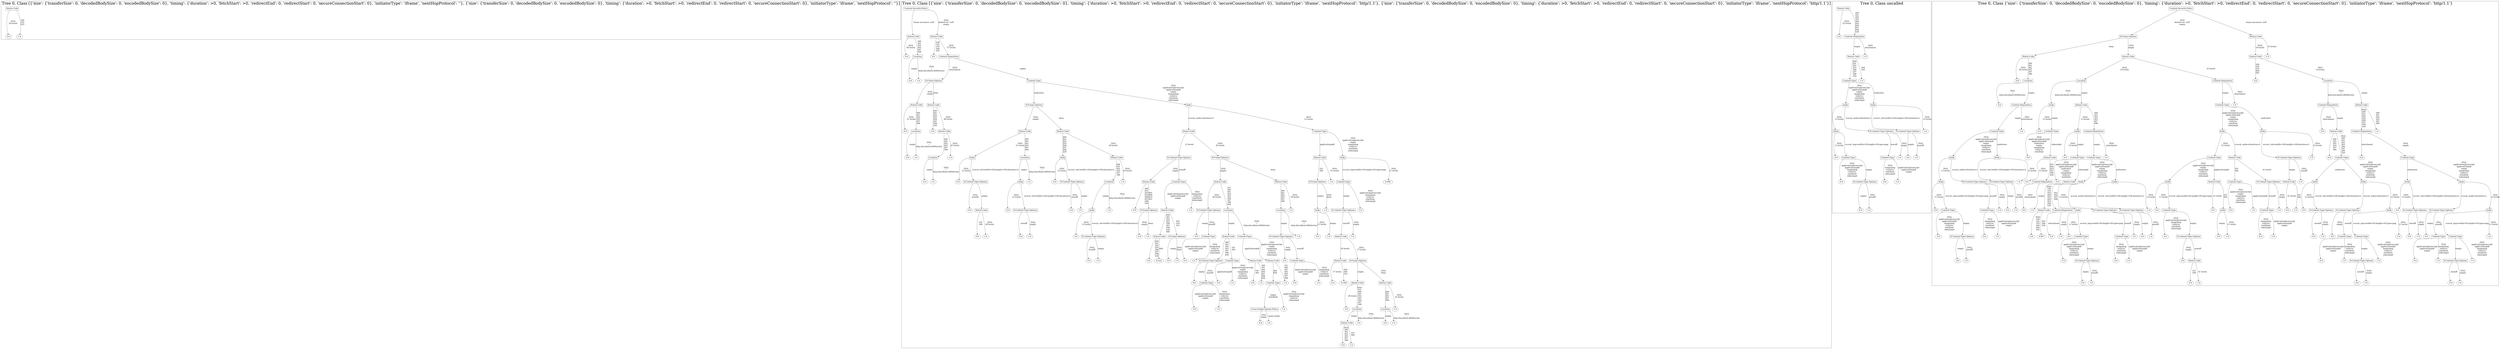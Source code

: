 /*
Generated by:
    http://https://github.com/h2oai/h2o-3/tree/master/h2o-genmodel/src/main/java/hex/genmodel/tools/PrintMojo.java
*/

/*
On a mac:

$ brew install graphviz
$ dot -Tpng file.gv -o file.png
$ open file.png
*/

digraph G {

subgraph cluster_0 {
/* Nodes */

/* Level 0 */
{
"SG_0_Node_0" [shape=box, fontsize=20, label="Status-Code"]
}

/* Level 1 */
{
"SG_0_Node_1" [fontsize=20, label="0.0"]
"SG_0_Node_2" [fontsize=20, label="1.0"]
}

/* Edges */
"SG_0_Node_0" -> "SG_0_Node_1" [fontsize=20, label="[NA]
59 levels
"]
"SG_0_Node_0" -> "SG_0_Node_2" [fontsize=20, label="100
102
103
"]

fontsize=40
label="Tree 0, Class [{'size': {'transferSize': 0, 'decodedBodySize': 0, 'encodedBodySize': 0}, 'timing': {'duration': >0, 'fetchStart': >0, 'redirectEnd': 0, 'redirectStart': 0, 'secureConnectionStart': 0}, 'initiatorType': 'iframe', 'nextHopProtocol': ''}, {'size': {'transferSize': 0, 'decodedBodySize': 0, 'encodedBodySize': 0}, 'timing': {'duration': >0, 'fetchStart': >0, 'redirectEnd': 0, 'redirectStart': 0, 'secureConnectionStart': 0}, 'initiatorType': 'iframe', 'nextHopProtocol': ''}]"
}

subgraph cluster_1 {
/* Nodes */

/* Level 0 */
{
"SG_1_Node_0" [shape=box, fontsize=20, label="Content-Security-Policy"]
}

/* Level 1 */
{
"SG_1_Node_1" [shape=box, fontsize=20, label="Status-Code"]
"SG_1_Node_2" [shape=box, fontsize=20, label="Status-Code"]
}

/* Level 2 */
{
"SG_1_Node_74" [fontsize=20, label="0.0"]
"SG_1_Node_3" [shape=box, fontsize=20, label="Location"]
"SG_1_Node_75" [fontsize=20, label="0.0"]
"SG_1_Node_4" [shape=box, fontsize=20, label="Content-Disposition"]
}

/* Level 3 */
{
"SG_1_Node_76" [fontsize=20, label="0.0"]
"SG_1_Node_77" [fontsize=20, label="1.0"]
"SG_1_Node_5" [shape=box, fontsize=20, label="X-Frame-Options"]
"SG_1_Node_6" [shape=box, fontsize=20, label="Content-Type"]
}

/* Level 4 */
{
"SG_1_Node_7" [shape=box, fontsize=20, label="Status-Code"]
"SG_1_Node_8" [shape=box, fontsize=20, label="Status-Code"]
"SG_1_Node_9" [shape=box, fontsize=20, label="X-Frame-Options"]
"SG_1_Node_10" [shape=box, fontsize=20, label="body"]
}

/* Level 5 */
{
"SG_1_Node_78" [fontsize=20, label="0.0"]
"SG_1_Node_11" [shape=box, fontsize=20, label="Location"]
"SG_1_Node_79" [fontsize=20, label="0.0"]
"SG_1_Node_12" [shape=box, fontsize=20, label="Status-Code"]
"SG_1_Node_13" [shape=box, fontsize=20, label="Status-Code"]
"SG_1_Node_14" [shape=box, fontsize=20, label="Status-Code"]
"SG_1_Node_15" [shape=box, fontsize=20, label="Status-Code"]
"SG_1_Node_16" [shape=box, fontsize=20, label="Content-Type"]
}

/* Level 6 */
{
"SG_1_Node_80" [fontsize=20, label="0.0"]
"SG_1_Node_81" [fontsize=20, label="1.0"]
"SG_1_Node_17" [shape=box, fontsize=20, label="Location"]
"SG_1_Node_82" [fontsize=20, label="1.0"]
"SG_1_Node_19" [shape=box, fontsize=20, label="body"]
"SG_1_Node_20" [shape=box, fontsize=20, label="Location"]
"SG_1_Node_21" [shape=box, fontsize=20, label="body"]
"SG_1_Node_22" [shape=box, fontsize=20, label="Status-Code"]
"SG_1_Node_23" [shape=box, fontsize=20, label="X-Content-Type-Options"]
"SG_1_Node_24" [shape=box, fontsize=20, label="X-Frame-Options"]
"SG_1_Node_25" [shape=box, fontsize=20, label="Status-Code"]
"SG_1_Node_26" [shape=box, fontsize=20, label="body"]
}

/* Level 7 */
{
"SG_1_Node_83" [fontsize=20, label="0.0"]
"SG_1_Node_84" [fontsize=20, label="1.0"]
"SG_1_Node_85" [fontsize=20, label="0.0"]
"SG_1_Node_27" [shape=box, fontsize=20, label="X-Content-Type-Options"]
"SG_1_Node_28" [shape=box, fontsize=20, label="body"]
"SG_1_Node_86" [fontsize=20, label="1.0"]
"SG_1_Node_87" [fontsize=20, label="0.0"]
"SG_1_Node_29" [shape=box, fontsize=20, label="X-Content-Type-Options"]
"SG_1_Node_30" [shape=box, fontsize=20, label="Location"]
"SG_1_Node_88" [fontsize=20, label="1.0"]
"SG_1_Node_31" [shape=box, fontsize=20, label="Status-Code"]
"SG_1_Node_32" [shape=box, fontsize=20, label="Content-Type"]
"SG_1_Node_33" [shape=box, fontsize=20, label="Status-Code"]
"SG_1_Node_34" [shape=box, fontsize=20, label="Status-Code"]
"SG_1_Node_35" [shape=box, fontsize=20, label="X-Frame-Options"]
"SG_1_Node_89" [fontsize=20, label="1.0"]
"SG_1_Node_36" [shape=box, fontsize=20, label="Content-Type"]
"SG_1_Node_90" [fontsize=20, label="0.999"]
}

/* Level 8 */
{
"SG_1_Node_91" [fontsize=20, label="0.0"]
"SG_1_Node_38" [shape=box, fontsize=20, label="Status-Code"]
"SG_1_Node_92" [fontsize=20, label="0.0"]
"SG_1_Node_39" [shape=box, fontsize=20, label="X-Content-Type-Options"]
"SG_1_Node_93" [fontsize=20, label="0.0"]
"SG_1_Node_94" [fontsize=20, label="1.0"]
"SG_1_Node_40" [shape=box, fontsize=20, label="body"]
"SG_1_Node_95" [fontsize=20, label="1.0"]
"SG_1_Node_96" [fontsize=20, label="0.0"]
"SG_1_Node_41" [shape=box, fontsize=20, label="X-Frame-Options"]
"SG_1_Node_42" [shape=box, fontsize=20, label="Status-Code"]
"SG_1_Node_97" [fontsize=20, label="1.0"]
"SG_1_Node_43" [shape=box, fontsize=20, label="X-Content-Type-Options"]
"SG_1_Node_44" [shape=box, fontsize=20, label="Location"]
"SG_1_Node_45" [shape=box, fontsize=20, label="Location"]
"SG_1_Node_98" [fontsize=20, label="1.0"]
"SG_1_Node_46" [shape=box, fontsize=20, label="body"]
"SG_1_Node_99" [fontsize=20, label="1.0"]
"SG_1_Node_47" [shape=box, fontsize=20, label="X-Content-Type-Options"]
"SG_1_Node_100" [fontsize=20, label="1.0"]
}

/* Level 9 */
{
"SG_1_Node_101" [fontsize=20, label="0.0"]
"SG_1_Node_102" [fontsize=20, label="1.0"]
"SG_1_Node_103" [fontsize=20, label="0.0"]
"SG_1_Node_104" [fontsize=20, label="1.0"]
"SG_1_Node_105" [fontsize=20, label="0.0"]
"SG_1_Node_48" [shape=box, fontsize=20, label="X-Content-Type-Options"]
"SG_1_Node_106" [fontsize=20, label="0.0"]
"SG_1_Node_107" [fontsize=20, label="1.0"]
"SG_1_Node_49" [shape=box, fontsize=20, label="Status-Code"]
"SG_1_Node_50" [shape=box, fontsize=20, label="X-Frame-Options"]
"SG_1_Node_108" [fontsize=20, label="0.0"]
"SG_1_Node_51" [shape=box, fontsize=20, label="Content-Type"]
"SG_1_Node_52" [shape=box, fontsize=20, label="Status-Code"]
"SG_1_Node_53" [shape=box, fontsize=20, label="Content-Type"]
"SG_1_Node_54" [shape=box, fontsize=20, label="X-Content-Type-Options"]
"SG_1_Node_109" [fontsize=20, label="1.0"]
"SG_1_Node_110" [fontsize=20, label="0.0"]
"SG_1_Node_111" [fontsize=20, label="1.0"]
"SG_1_Node_55" [shape=box, fontsize=20, label="Status-Code"]
"SG_1_Node_112" [fontsize=20, label="1.0"]
}

/* Level 10 */
{
"SG_1_Node_113" [fontsize=20, label="0.0"]
"SG_1_Node_114" [fontsize=20, label="1.0"]
"SG_1_Node_115" [fontsize=20, label="0.0"]
"SG_1_Node_116" [fontsize=20, label="0.222"]
"SG_1_Node_117" [fontsize=20, label="0.0"]
"SG_1_Node_118" [fontsize=20, label="1.0"]
"SG_1_Node_119" [fontsize=20, label="0.0"]
"SG_1_Node_120" [fontsize=20, label="1.0"]
"SG_1_Node_57" [shape=box, fontsize=20, label="X-Content-Type-Options"]
"SG_1_Node_58" [shape=box, fontsize=20, label="Content-Type"]
"SG_1_Node_59" [shape=box, fontsize=20, label="Status-Code"]
"SG_1_Node_60" [shape=box, fontsize=20, label="Status-Code"]
"SG_1_Node_121" [fontsize=20, label="0.0"]
"SG_1_Node_61" [shape=box, fontsize=20, label="Content-Type"]
"SG_1_Node_62" [shape=box, fontsize=20, label="Status-Code"]
"SG_1_Node_63" [shape=box, fontsize=20, label="X-Frame-Options"]
}

/* Level 11 */
{
"SG_1_Node_122" [fontsize=20, label="0.0"]
"SG_1_Node_64" [shape=box, fontsize=20, label="Content-Type"]
"SG_1_Node_123" [fontsize=20, label="0.0"]
"SG_1_Node_124" [fontsize=20, label="1.0"]
"SG_1_Node_125" [fontsize=20, label="0.0"]
"SG_1_Node_126" [fontsize=20, label="1.0"]
"SG_1_Node_65" [shape=box, fontsize=20, label="Content-Type"]
"SG_1_Node_127" [fontsize=20, label="1.0"]
"SG_1_Node_128" [fontsize=20, label="0.0"]
"SG_1_Node_129" [fontsize=20, label="1.0"]
"SG_1_Node_130" [fontsize=20, label="0.0"]
"SG_1_Node_131" [fontsize=20, label="0.308"]
"SG_1_Node_67" [shape=box, fontsize=20, label="Status-Code"]
"SG_1_Node_68" [shape=box, fontsize=20, label="Status-Code"]
}

/* Level 12 */
{
"SG_1_Node_132" [fontsize=20, label="0.0"]
"SG_1_Node_133" [fontsize=20, label="1.0"]
"SG_1_Node_69" [shape=box, fontsize=20, label="Cross-Origin-Opener-Policy"]
"SG_1_Node_134" [fontsize=20, label="1.0"]
"SG_1_Node_135" [fontsize=20, label="0.0"]
"SG_1_Node_70" [shape=box, fontsize=20, label="Location"]
"SG_1_Node_71" [shape=box, fontsize=20, label="Location"]
"SG_1_Node_136" [fontsize=20, label="1.0"]
}

/* Level 13 */
{
"SG_1_Node_137" [fontsize=20, label="0.8"]
"SG_1_Node_138" [fontsize=20, label="1.0"]
"SG_1_Node_73" [shape=box, fontsize=20, label="Status-Code"]
"SG_1_Node_139" [fontsize=20, label="1.0"]
"SG_1_Node_140" [fontsize=20, label="0.0"]
"SG_1_Node_141" [fontsize=20, label="1.0"]
}

/* Level 14 */
{
"SG_1_Node_142" [fontsize=20, label="0.0"]
"SG_1_Node_143" [fontsize=20, label="1.0"]
}

/* Edges */
"SG_1_Node_0" -> "SG_1_Node_1" [fontsize=20, label="frame-ancestors 'self'
"]
"SG_1_Node_0" -> "SG_1_Node_2" [fontsize=20, label="[NA]
default-src 'self'
empty
"]
"SG_1_Node_2" -> "SG_1_Node_75" [fontsize=20, label="100
102
103
204
205
"]
"SG_1_Node_2" -> "SG_1_Node_4" [fontsize=20, label="[NA]
57 levels
"]
"SG_1_Node_4" -> "SG_1_Node_5" [fontsize=20, label="[NA]
attachment
"]
"SG_1_Node_4" -> "SG_1_Node_6" [fontsize=20, label="empty
"]
"SG_1_Node_6" -> "SG_1_Node_9" [fontsize=20, label="audio/wav
"]
"SG_1_Node_6" -> "SG_1_Node_10" [fontsize=20, label="[NA]
application/javascript
application/pdf
empty
image/png
text/css
text/html
video/mp4
"]
"SG_1_Node_10" -> "SG_1_Node_15" [fontsize=20, label="ecocnt_audio=duration=1
"]
"SG_1_Node_10" -> "SG_1_Node_16" [fontsize=20, label="[NA]
12 levels
"]
"SG_1_Node_16" -> "SG_1_Node_25" [fontsize=20, label="application/pdf
"]
"SG_1_Node_16" -> "SG_1_Node_26" [fontsize=20, label="[NA]
application/javascript
empty
image/png
text/css
text/html
video/mp4
"]
"SG_1_Node_26" -> "SG_1_Node_36" [fontsize=20, label="ecocnt_img=width=50,height=50,type=png
"]
"SG_1_Node_26" -> "SG_1_Node_90" [fontsize=20, label="[NA]
11 levels
"]
"SG_1_Node_36" -> "SG_1_Node_47" [fontsize=20, label="empty
"]
"SG_1_Node_36" -> "SG_1_Node_100" [fontsize=20, label="[NA]
application/javascript
image/png
text/css
text/html
video/mp4
"]
"SG_1_Node_47" -> "SG_1_Node_55" [fontsize=20, label="nosniff
"]
"SG_1_Node_47" -> "SG_1_Node_112" [fontsize=20, label="[NA]
empty
"]
"SG_1_Node_55" -> "SG_1_Node_62" [fontsize=20, label="20 levels
"]
"SG_1_Node_55" -> "SG_1_Node_63" [fontsize=20, label="[NA]
37 levels
"]
"SG_1_Node_63" -> "SG_1_Node_67" [fontsize=20, label="empty
"]
"SG_1_Node_63" -> "SG_1_Node_68" [fontsize=20, label="[NA]
deny
"]
"SG_1_Node_68" -> "SG_1_Node_71" [fontsize=20, label="300
301
303
307
308
"]
"SG_1_Node_68" -> "SG_1_Node_136" [fontsize=20, label="[NA]
32 levels
"]
"SG_1_Node_71" -> "SG_1_Node_140" [fontsize=20, label="empty
"]
"SG_1_Node_71" -> "SG_1_Node_141" [fontsize=20, label="[NA]
/
http://localhost:8000/echo/
"]
"SG_1_Node_67" -> "SG_1_Node_135" [fontsize=20, label="29 levels
"]
"SG_1_Node_67" -> "SG_1_Node_70" [fontsize=20, label="[NA]
101
300
301
302
303
304
307
308
"]
"SG_1_Node_70" -> "SG_1_Node_73" [fontsize=20, label="empty
"]
"SG_1_Node_70" -> "SG_1_Node_139" [fontsize=20, label="[NA]
/
http://localhost:8000/echo/
"]
"SG_1_Node_73" -> "SG_1_Node_142" [fontsize=20, label="[NA]
300
301
302
303
307
308
"]
"SG_1_Node_73" -> "SG_1_Node_143" [fontsize=20, label="101
304
"]
"SG_1_Node_62" -> "SG_1_Node_130" [fontsize=20, label="17 levels
"]
"SG_1_Node_62" -> "SG_1_Node_131" [fontsize=20, label="500
504
510
"]
"SG_1_Node_25" -> "SG_1_Node_35" [fontsize=20, label="101
304
"]
"SG_1_Node_25" -> "SG_1_Node_89" [fontsize=20, label="[NA]
55 levels
"]
"SG_1_Node_35" -> "SG_1_Node_46" [fontsize=20, label="empty
"]
"SG_1_Node_35" -> "SG_1_Node_99" [fontsize=20, label="[NA]
deny
"]
"SG_1_Node_46" -> "SG_1_Node_110" [fontsize=20, label="[NA]
11 levels
"]
"SG_1_Node_46" -> "SG_1_Node_111" [fontsize=20, label="empty
"]
"SG_1_Node_15" -> "SG_1_Node_23" [fontsize=20, label="12 levels
"]
"SG_1_Node_15" -> "SG_1_Node_24" [fontsize=20, label="[NA]
45 levels
"]
"SG_1_Node_24" -> "SG_1_Node_33" [fontsize=20, label="[NA]
empty
"]
"SG_1_Node_24" -> "SG_1_Node_34" [fontsize=20, label="deny
"]
"SG_1_Node_34" -> "SG_1_Node_45" [fontsize=20, label="300
301
302
303
307
308
"]
"SG_1_Node_34" -> "SG_1_Node_98" [fontsize=20, label="[NA]
39 levels
"]
"SG_1_Node_45" -> "SG_1_Node_54" [fontsize=20, label="empty
"]
"SG_1_Node_45" -> "SG_1_Node_109" [fontsize=20, label="[NA]
/
http://localhost:8000/echo/
"]
"SG_1_Node_54" -> "SG_1_Node_121" [fontsize=20, label="[NA]
empty
"]
"SG_1_Node_54" -> "SG_1_Node_61" [fontsize=20, label="nosniff
"]
"SG_1_Node_61" -> "SG_1_Node_128" [fontsize=20, label="application/javascript
application/pdf
empty
"]
"SG_1_Node_61" -> "SG_1_Node_129" [fontsize=20, label="[NA]
image/png
text/css
text/html
video/mp4
"]
"SG_1_Node_33" -> "SG_1_Node_43" [fontsize=20, label="[NA]
36 levels
"]
"SG_1_Node_33" -> "SG_1_Node_44" [fontsize=20, label="101
300
301
302
303
304
307
308
428
"]
"SG_1_Node_44" -> "SG_1_Node_52" [fontsize=20, label="empty
"]
"SG_1_Node_44" -> "SG_1_Node_53" [fontsize=20, label="[NA]
/
http://localhost:8000/echo/
"]
"SG_1_Node_53" -> "SG_1_Node_59" [fontsize=20, label="application/pdf
"]
"SG_1_Node_53" -> "SG_1_Node_60" [fontsize=20, label="[NA]
application/javascript
empty
image/png
text/css
text/html
video/mp4
"]
"SG_1_Node_60" -> "SG_1_Node_65" [fontsize=20, label="304
428
"]
"SG_1_Node_60" -> "SG_1_Node_127" [fontsize=20, label="101
300
301
302
303
307
308
"]
"SG_1_Node_65" -> "SG_1_Node_69" [fontsize=20, label="empty
text/html
"]
"SG_1_Node_65" -> "SG_1_Node_134" [fontsize=20, label="[NA]
application/javascript
image/png
text/css
video/mp4
"]
"SG_1_Node_69" -> "SG_1_Node_137" [fontsize=20, label="[NA]
empty
"]
"SG_1_Node_69" -> "SG_1_Node_138" [fontsize=20, label="same-origin
"]
"SG_1_Node_59" -> "SG_1_Node_125" [fontsize=20, label="101
304
"]
"SG_1_Node_59" -> "SG_1_Node_126" [fontsize=20, label="300
301
302
303
307
308
428
"]
"SG_1_Node_52" -> "SG_1_Node_57" [fontsize=20, label="300
301
302
303
307
308
428
"]
"SG_1_Node_52" -> "SG_1_Node_58" [fontsize=20, label="101
304
"]
"SG_1_Node_58" -> "SG_1_Node_123" [fontsize=20, label="application/pdf
"]
"SG_1_Node_58" -> "SG_1_Node_124" [fontsize=20, label="[NA]
application/javascript
empty
image/png
text/css
text/html
video/mp4
"]
"SG_1_Node_57" -> "SG_1_Node_122" [fontsize=20, label="empty
"]
"SG_1_Node_57" -> "SG_1_Node_64" [fontsize=20, label="[NA]
nosniff
"]
"SG_1_Node_64" -> "SG_1_Node_132" [fontsize=20, label="application/javascript
application/pdf
empty
"]
"SG_1_Node_64" -> "SG_1_Node_133" [fontsize=20, label="[NA]
image/png
text/css
text/html
video/mp4
"]
"SG_1_Node_43" -> "SG_1_Node_108" [fontsize=20, label="empty
"]
"SG_1_Node_43" -> "SG_1_Node_51" [fontsize=20, label="[NA]
nosniff
"]
"SG_1_Node_51" -> "SG_1_Node_119" [fontsize=20, label="application/javascript
application/pdf
empty
"]
"SG_1_Node_51" -> "SG_1_Node_120" [fontsize=20, label="[NA]
image/png
text/css
text/html
video/mp4
"]
"SG_1_Node_23" -> "SG_1_Node_31" [fontsize=20, label="[NA]
empty
"]
"SG_1_Node_23" -> "SG_1_Node_32" [fontsize=20, label="nosniff
"]
"SG_1_Node_32" -> "SG_1_Node_42" [fontsize=20, label="application/javascript
application/pdf
empty
"]
"SG_1_Node_32" -> "SG_1_Node_97" [fontsize=20, label="[NA]
image/png
text/css
text/html
video/mp4
"]
"SG_1_Node_42" -> "SG_1_Node_49" [fontsize=20, label="200
201
202
203
206
207
208
226
406
"]
"SG_1_Node_42" -> "SG_1_Node_50" [fontsize=20, label="401
410
431
"]
"SG_1_Node_50" -> "SG_1_Node_117" [fontsize=20, label="empty
"]
"SG_1_Node_50" -> "SG_1_Node_118" [fontsize=20, label="[NA]
deny
"]
"SG_1_Node_49" -> "SG_1_Node_115" [fontsize=20, label="200
201
202
203
206
207
208
226
"]
"SG_1_Node_49" -> "SG_1_Node_116" [fontsize=20, label="406
"]
"SG_1_Node_31" -> "SG_1_Node_96" [fontsize=20, label="200
201
202
203
206
207
208
226
"]
"SG_1_Node_31" -> "SG_1_Node_41" [fontsize=20, label="401
406
410
431
"]
"SG_1_Node_41" -> "SG_1_Node_106" [fontsize=20, label="[NA]
empty
"]
"SG_1_Node_41" -> "SG_1_Node_107" [fontsize=20, label="deny
"]
"SG_1_Node_9" -> "SG_1_Node_13" [fontsize=20, label="[NA]
empty
"]
"SG_1_Node_9" -> "SG_1_Node_14" [fontsize=20, label="deny
"]
"SG_1_Node_14" -> "SG_1_Node_21" [fontsize=20, label="200
201
202
203
206
207
208
226
"]
"SG_1_Node_14" -> "SG_1_Node_22" [fontsize=20, label="[NA]
49 levels
"]
"SG_1_Node_22" -> "SG_1_Node_30" [fontsize=20, label="300
301
302
303
307
308
"]
"SG_1_Node_22" -> "SG_1_Node_88" [fontsize=20, label="[NA]
43 levels
"]
"SG_1_Node_30" -> "SG_1_Node_40" [fontsize=20, label="empty
"]
"SG_1_Node_30" -> "SG_1_Node_95" [fontsize=20, label="[NA]
/
http://localhost:8000/echo/
"]
"SG_1_Node_40" -> "SG_1_Node_105" [fontsize=20, label="[NA]
12 levels
"]
"SG_1_Node_40" -> "SG_1_Node_48" [fontsize=20, label="ecocnt_vid=width=100,height=100,duration=2
"]
"SG_1_Node_48" -> "SG_1_Node_113" [fontsize=20, label="[NA]
nosniff
"]
"SG_1_Node_48" -> "SG_1_Node_114" [fontsize=20, label="empty
"]
"SG_1_Node_21" -> "SG_1_Node_87" [fontsize=20, label="[NA]
12 levels
"]
"SG_1_Node_21" -> "SG_1_Node_29" [fontsize=20, label="ecocnt_vid=width=100,height=100,duration=2
"]
"SG_1_Node_29" -> "SG_1_Node_93" [fontsize=20, label="[NA]
nosniff
"]
"SG_1_Node_29" -> "SG_1_Node_94" [fontsize=20, label="empty
"]
"SG_1_Node_13" -> "SG_1_Node_19" [fontsize=20, label="[NA]
51 levels
"]
"SG_1_Node_13" -> "SG_1_Node_20" [fontsize=20, label="300
301
302
303
307
308
"]
"SG_1_Node_20" -> "SG_1_Node_28" [fontsize=20, label="empty
"]
"SG_1_Node_20" -> "SG_1_Node_86" [fontsize=20, label="[NA]
/
http://localhost:8000/echo/
"]
"SG_1_Node_28" -> "SG_1_Node_92" [fontsize=20, label="[NA]
12 levels
"]
"SG_1_Node_28" -> "SG_1_Node_39" [fontsize=20, label="ecocnt_vid=width=100,height=100,duration=2
"]
"SG_1_Node_39" -> "SG_1_Node_103" [fontsize=20, label="nosniff
"]
"SG_1_Node_39" -> "SG_1_Node_104" [fontsize=20, label="[NA]
empty
"]
"SG_1_Node_19" -> "SG_1_Node_85" [fontsize=20, label="[NA]
12 levels
"]
"SG_1_Node_19" -> "SG_1_Node_27" [fontsize=20, label="ecocnt_vid=width=100,height=100,duration=2
"]
"SG_1_Node_27" -> "SG_1_Node_91" [fontsize=20, label="[NA]
nosniff
"]
"SG_1_Node_27" -> "SG_1_Node_38" [fontsize=20, label="empty
"]
"SG_1_Node_38" -> "SG_1_Node_101" [fontsize=20, label="101
304
"]
"SG_1_Node_38" -> "SG_1_Node_102" [fontsize=20, label="[NA]
49 levels
"]
"SG_1_Node_5" -> "SG_1_Node_7" [fontsize=20, label="[NA]
empty
"]
"SG_1_Node_5" -> "SG_1_Node_8" [fontsize=20, label="deny
"]
"SG_1_Node_8" -> "SG_1_Node_79" [fontsize=20, label="200
201
202
203
206
207
208
226
"]
"SG_1_Node_8" -> "SG_1_Node_12" [fontsize=20, label="[NA]
49 levels
"]
"SG_1_Node_12" -> "SG_1_Node_17" [fontsize=20, label="300
301
302
303
307
308
"]
"SG_1_Node_12" -> "SG_1_Node_82" [fontsize=20, label="[NA]
43 levels
"]
"SG_1_Node_17" -> "SG_1_Node_83" [fontsize=20, label="empty
"]
"SG_1_Node_17" -> "SG_1_Node_84" [fontsize=20, label="[NA]
/
http://localhost:8000/echo/
"]
"SG_1_Node_7" -> "SG_1_Node_78" [fontsize=20, label="[NA]
51 levels
"]
"SG_1_Node_7" -> "SG_1_Node_11" [fontsize=20, label="300
301
302
303
307
308
"]
"SG_1_Node_11" -> "SG_1_Node_80" [fontsize=20, label="empty
"]
"SG_1_Node_11" -> "SG_1_Node_81" [fontsize=20, label="[NA]
/
http://localhost:8000/echo/
"]
"SG_1_Node_1" -> "SG_1_Node_74" [fontsize=20, label="[NA]
56 levels
"]
"SG_1_Node_1" -> "SG_1_Node_3" [fontsize=20, label="300
301
302
303
307
308
"]
"SG_1_Node_3" -> "SG_1_Node_76" [fontsize=20, label="empty
"]
"SG_1_Node_3" -> "SG_1_Node_77" [fontsize=20, label="[NA]
/
http://localhost:8000/echo/
"]

fontsize=40
label="Tree 0, Class [{'size': {'transferSize': 0, 'decodedBodySize': 0, 'encodedBodySize': 0}, 'timing': {'duration': >0, 'fetchStart': >0, 'redirectEnd': 0, 'redirectStart': 0, 'secureConnectionStart': 0}, 'initiatorType': 'iframe', 'nextHopProtocol': 'http/1.1'}, {'size': {'transferSize': 0, 'decodedBodySize': 0, 'encodedBodySize': 0}, 'timing': {'duration': >0, 'fetchStart': >0, 'redirectEnd': 0, 'redirectStart': 0, 'secureConnectionStart': 0}, 'initiatorType': 'iframe', 'nextHopProtocol': 'http/1.1'}]"
}

subgraph cluster_2 {
/* Nodes */

/* Level 0 */
{
"SG_2_Node_0" [shape=box, fontsize=20, label="Status-Code"]
}

/* Level 1 */
{
"SG_2_Node_13" [fontsize=20, label="0.0"]
"SG_2_Node_2" [shape=box, fontsize=20, label="Content-Disposition"]
}

/* Level 2 */
{
"SG_2_Node_3" [shape=box, fontsize=20, label="Status-Code"]
"SG_2_Node_14" [fontsize=20, label="1.0"]
}

/* Level 3 */
{
"SG_2_Node_4" [shape=box, fontsize=20, label="Content-Type"]
"SG_2_Node_15" [fontsize=20, label="1.0"]
}

/* Level 4 */
{
"SG_2_Node_5" [shape=box, fontsize=20, label="body"]
"SG_2_Node_6" [shape=box, fontsize=20, label="body"]
}

/* Level 5 */
{
"SG_2_Node_7" [shape=box, fontsize=20, label="body"]
"SG_2_Node_8" [shape=box, fontsize=20, label="X-Content-Type-Options"]
"SG_2_Node_9" [shape=box, fontsize=20, label="X-Content-Type-Options"]
"SG_2_Node_16" [fontsize=20, label="1.0"]
}

/* Level 6 */
{
"SG_2_Node_17" [fontsize=20, label="0.0"]
"SG_2_Node_10" [shape=box, fontsize=20, label="Content-Type"]
"SG_2_Node_11" [shape=box, fontsize=20, label="Content-Type"]
"SG_2_Node_18" [fontsize=20, label="1.0"]
"SG_2_Node_19" [fontsize=20, label="0.0"]
"SG_2_Node_20" [fontsize=20, label="1.0"]
}

/* Level 7 */
{
"SG_2_Node_21" [fontsize=20, label="0.0"]
"SG_2_Node_12" [shape=box, fontsize=20, label="X-Content-Type-Options"]
"SG_2_Node_22" [fontsize=20, label="0.0"]
"SG_2_Node_23" [fontsize=20, label="1.0"]
}

/* Level 8 */
{
"SG_2_Node_24" [fontsize=20, label="0.0"]
"SG_2_Node_25" [fontsize=20, label="1.0"]
}

/* Edges */
"SG_2_Node_0" -> "SG_2_Node_13" [fontsize=20, label="[NA]
52 levels
"]
"SG_2_Node_0" -> "SG_2_Node_2" [fontsize=20, label="200
201
202
203
204
205
206
207
208
226
"]
"SG_2_Node_2" -> "SG_2_Node_3" [fontsize=20, label="empty
"]
"SG_2_Node_2" -> "SG_2_Node_14" [fontsize=20, label="[NA]
attachment
"]
"SG_2_Node_3" -> "SG_2_Node_4" [fontsize=20, label="200
201
202
203
206
207
208
226
"]
"SG_2_Node_3" -> "SG_2_Node_15" [fontsize=20, label="204
205
"]
"SG_2_Node_4" -> "SG_2_Node_5" [fontsize=20, label="[NA]
application/javascript
application/pdf
empty
image/png
text/css
text/html
video/mp4
"]
"SG_2_Node_4" -> "SG_2_Node_6" [fontsize=20, label="audio/wav
"]
"SG_2_Node_6" -> "SG_2_Node_9" [fontsize=20, label="ecocnt_vid=width=100,height=100,duration=2
"]
"SG_2_Node_6" -> "SG_2_Node_16" [fontsize=20, label="[NA]
12 levels
"]
"SG_2_Node_9" -> "SG_2_Node_19" [fontsize=20, label="empty
"]
"SG_2_Node_9" -> "SG_2_Node_20" [fontsize=20, label="[NA]
nosniff
"]
"SG_2_Node_5" -> "SG_2_Node_7" [fontsize=20, label="[NA]
12 levels
"]
"SG_2_Node_5" -> "SG_2_Node_8" [fontsize=20, label="ecocnt_audio=duration=1
"]
"SG_2_Node_8" -> "SG_2_Node_11" [fontsize=20, label="nosniff
"]
"SG_2_Node_8" -> "SG_2_Node_18" [fontsize=20, label="[NA]
empty
"]
"SG_2_Node_11" -> "SG_2_Node_22" [fontsize=20, label="[NA]
image/png
text/css
text/html
video/mp4
"]
"SG_2_Node_11" -> "SG_2_Node_23" [fontsize=20, label="application/javascript
application/pdf
empty
"]
"SG_2_Node_7" -> "SG_2_Node_17" [fontsize=20, label="[NA]
11 levels
"]
"SG_2_Node_7" -> "SG_2_Node_10" [fontsize=20, label="ecocnt_img=width=50,height=50,type=png
"]
"SG_2_Node_10" -> "SG_2_Node_21" [fontsize=20, label="[NA]
application/javascript
application/pdf
image/png
text/css
text/html
video/mp4
"]
"SG_2_Node_10" -> "SG_2_Node_12" [fontsize=20, label="empty
"]
"SG_2_Node_12" -> "SG_2_Node_24" [fontsize=20, label="empty
"]
"SG_2_Node_12" -> "SG_2_Node_25" [fontsize=20, label="[NA]
nosniff
"]

fontsize=40
label="Tree 0, Class uncalled"
}

subgraph cluster_3 {
/* Nodes */

/* Level 0 */
{
"SG_3_Node_0" [shape=box, fontsize=20, label="Content-Security-Policy"]
}

/* Level 1 */
{
"SG_3_Node_1" [shape=box, fontsize=20, label="X-Frame-Options"]
"SG_3_Node_2" [shape=box, fontsize=20, label="Status-Code"]
}

/* Level 2 */
{
"SG_3_Node_3" [shape=box, fontsize=20, label="Status-Code"]
"SG_3_Node_4" [shape=box, fontsize=20, label="Status-Code"]
"SG_3_Node_5" [shape=box, fontsize=20, label="Status-Code"]
"SG_3_Node_81" [fontsize=20, label="1.0"]
}

/* Level 3 */
{
"SG_3_Node_82" [fontsize=20, label="0.0"]
"SG_3_Node_6" [shape=box, fontsize=20, label="Location"]
"SG_3_Node_7" [shape=box, fontsize=20, label="Location"]
"SG_3_Node_8" [shape=box, fontsize=20, label="Content-Disposition"]
"SG_3_Node_83" [fontsize=20, label="0.0"]
"SG_3_Node_9" [shape=box, fontsize=20, label="Location"]
}

/* Level 4 */
{
"SG_3_Node_84" [fontsize=20, label="0.0"]
"SG_3_Node_10" [shape=box, fontsize=20, label="Content-Disposition"]
"SG_3_Node_11" [shape=box, fontsize=20, label="body"]
"SG_3_Node_12" [shape=box, fontsize=20, label="Status-Code"]
"SG_3_Node_13" [shape=box, fontsize=20, label="Content-Type"]
"SG_3_Node_85" [fontsize=20, label="1.0"]
"SG_3_Node_15" [shape=box, fontsize=20, label="Content-Disposition"]
"SG_3_Node_16" [shape=box, fontsize=20, label="Status-Code"]
}

/* Level 5 */
{
"SG_3_Node_17" [shape=box, fontsize=20, label="Content-Type"]
"SG_3_Node_86" [fontsize=20, label="1.0"]
"SG_3_Node_87" [fontsize=20, label="0.0"]
"SG_3_Node_18" [shape=box, fontsize=20, label="Content-Type"]
"SG_3_Node_19" [shape=box, fontsize=20, label="body"]
"SG_3_Node_20" [shape=box, fontsize=20, label="Content-Disposition"]
"SG_3_Node_21" [shape=box, fontsize=20, label="body"]
"SG_3_Node_22" [shape=box, fontsize=20, label="body"]
"SG_3_Node_88" [fontsize=20, label="0.0"]
"SG_3_Node_23" [shape=box, fontsize=20, label="Status-Code"]
"SG_3_Node_24" [shape=box, fontsize=20, label="Content-Disposition"]
"SG_3_Node_89" [fontsize=20, label="1.0"]
}

/* Level 6 */
{
"SG_3_Node_25" [shape=box, fontsize=20, label="body"]
"SG_3_Node_26" [shape=box, fontsize=20, label="body"]
"SG_3_Node_90" [fontsize=20, label="0.0"]
"SG_3_Node_27" [shape=box, fontsize=20, label="Status-Code"]
"SG_3_Node_91" [fontsize=20, label="0.0"]
"SG_3_Node_28" [shape=box, fontsize=20, label="Content-Type"]
"SG_3_Node_29" [shape=box, fontsize=20, label="Content-Type"]
"SG_3_Node_92" [fontsize=20, label="1.0"]
"SG_3_Node_31" [shape=box, fontsize=20, label="Content-Type"]
"SG_3_Node_32" [shape=box, fontsize=20, label="Status-Code"]
"SG_3_Node_33" [shape=box, fontsize=20, label="X-Content-Type-Options"]
"SG_3_Node_93" [fontsize=20, label="1.0"]
"SG_3_Node_94" [fontsize=20, label="0.0"]
"SG_3_Node_34" [shape=box, fontsize=20, label="Content-Type"]
"SG_3_Node_95" [fontsize=20, label="0.0"]
"SG_3_Node_35" [shape=box, fontsize=20, label="Content-Type"]
}

/* Level 7 */
{
"SG_3_Node_36" [shape=box, fontsize=20, label="body"]
"SG_3_Node_37" [shape=box, fontsize=20, label="X-Content-Type-Options"]
"SG_3_Node_38" [shape=box, fontsize=20, label="X-Content-Type-Options"]
"SG_3_Node_96" [fontsize=20, label="1.0"]
"SG_3_Node_97" [fontsize=20, label="0.0"]
"SG_3_Node_39" [shape=box, fontsize=20, label="Content-Disposition"]
"SG_3_Node_98" [fontsize=20, label="0.0"]
"SG_3_Node_40" [shape=box, fontsize=20, label="Status-Code"]
"SG_3_Node_41" [shape=box, fontsize=20, label="body"]
"SG_3_Node_42" [shape=box, fontsize=20, label="body"]
"SG_3_Node_43" [shape=box, fontsize=20, label="body"]
"SG_3_Node_44" [shape=box, fontsize=20, label="Status-Code"]
"SG_3_Node_45" [shape=box, fontsize=20, label="Content-Type"]
"SG_3_Node_46" [shape=box, fontsize=20, label="X-Content-Type-Options"]
"SG_3_Node_47" [shape=box, fontsize=20, label="Status-Code"]
"SG_3_Node_99" [fontsize=20, label="1.0"]
"SG_3_Node_48" [shape=box, fontsize=20, label="body"]
"SG_3_Node_49" [shape=box, fontsize=20, label="body"]
"SG_3_Node_50" [shape=box, fontsize=20, label="body"]
"SG_3_Node_51" [shape=box, fontsize=20, label="body"]
}

/* Level 8 */
{
"SG_3_Node_100" [fontsize=20, label="0.0"]
"SG_3_Node_52" [shape=box, fontsize=20, label="Content-Type"]
"SG_3_Node_53" [shape=box, fontsize=20, label="Content-Type"]
"SG_3_Node_101" [fontsize=20, label="1.0"]
"SG_3_Node_102" [fontsize=20, label="0.0"]
"SG_3_Node_103" [fontsize=20, label="1.0"]
"SG_3_Node_104" [fontsize=20, label="0.0"]
"SG_3_Node_105" [fontsize=20, label="1.0"]
"SG_3_Node_54" [shape=box, fontsize=20, label="Status-Code"]
"SG_3_Node_55" [shape=box, fontsize=20, label="Content-Disposition"]
"SG_3_Node_56" [shape=box, fontsize=20, label="body"]
"SG_3_Node_57" [shape=box, fontsize=20, label="X-Content-Type-Options"]
"SG_3_Node_58" [shape=box, fontsize=20, label="X-Content-Type-Options"]
"SG_3_Node_106" [fontsize=20, label="1.0"]
"SG_3_Node_107" [fontsize=20, label="0.0"]
"SG_3_Node_59" [shape=box, fontsize=20, label="Content-Type"]
"SG_3_Node_108" [fontsize=20, label="0.0"]
"SG_3_Node_60" [shape=box, fontsize=20, label="body"]
"SG_3_Node_109" [fontsize=20, label="0.0"]
"SG_3_Node_110" [fontsize=20, label="1.0"]
"SG_3_Node_61" [shape=box, fontsize=20, label="Content-Type"]
"SG_3_Node_111" [fontsize=20, label="1.0"]
"SG_3_Node_112" [fontsize=20, label="0.0"]
"SG_3_Node_113" [fontsize=20, label="1.0"]
"SG_3_Node_114" [fontsize=20, label="0.0"]
"SG_3_Node_62" [shape=box, fontsize=20, label="X-Content-Type-Options"]
"SG_3_Node_63" [shape=box, fontsize=20, label="X-Content-Type-Options"]
"SG_3_Node_64" [shape=box, fontsize=20, label="body"]
"SG_3_Node_115" [fontsize=20, label="0.0"]
"SG_3_Node_65" [shape=box, fontsize=20, label="X-Content-Type-Options"]
"SG_3_Node_66" [shape=box, fontsize=20, label="X-Content-Type-Options"]
"SG_3_Node_67" [shape=box, fontsize=20, label="body"]
}

/* Level 9 */
{
"SG_3_Node_116" [fontsize=20, label="0.0"]
"SG_3_Node_68" [shape=box, fontsize=20, label="X-Content-Type-Options"]
"SG_3_Node_117" [fontsize=20, label="0.0"]
"SG_3_Node_118" [fontsize=20, label="1.0"]
"SG_3_Node_119" [fontsize=20, label="0.0"]
"SG_3_Node_120" [fontsize=20, label="0.067"]
"SG_3_Node_121" [fontsize=20, label="0.0"]
"SG_3_Node_122" [fontsize=20, label="1.0"]
"SG_3_Node_123" [fontsize=20, label="0.0"]
"SG_3_Node_70" [shape=box, fontsize=20, label="Content-Type"]
"SG_3_Node_71" [shape=box, fontsize=20, label="Content-Type"]
"SG_3_Node_124" [fontsize=20, label="1.0"]
"SG_3_Node_125" [fontsize=20, label="0.0"]
"SG_3_Node_126" [fontsize=20, label="1.0"]
"SG_3_Node_127" [fontsize=20, label="0.0"]
"SG_3_Node_72" [shape=box, fontsize=20, label="X-Content-Type-Options"]
"SG_3_Node_128" [fontsize=20, label="0.0"]
"SG_3_Node_129" [fontsize=20, label="1.0"]
"SG_3_Node_130" [fontsize=20, label="0.0"]
"SG_3_Node_131" [fontsize=20, label="1.0"]
"SG_3_Node_132" [fontsize=20, label="0.0"]
"SG_3_Node_133" [fontsize=20, label="1.0"]
"SG_3_Node_134" [fontsize=20, label="0.0"]
"SG_3_Node_73" [shape=box, fontsize=20, label="Content-Type"]
"SG_3_Node_74" [shape=box, fontsize=20, label="Content-Type"]
"SG_3_Node_135" [fontsize=20, label="1.0"]
"SG_3_Node_136" [fontsize=20, label="0.0"]
"SG_3_Node_137" [fontsize=20, label="1.0"]
"SG_3_Node_138" [fontsize=20, label="0.0"]
"SG_3_Node_75" [shape=box, fontsize=20, label="Content-Type"]
"SG_3_Node_76" [shape=box, fontsize=20, label="Content-Type"]
"SG_3_Node_139" [fontsize=20, label="1.0"]
}

/* Level 10 */
{
"SG_3_Node_140" [fontsize=20, label="0.0"]
"SG_3_Node_141" [fontsize=20, label="1.0"]
"SG_3_Node_142" [fontsize=20, label="0.0"]
"SG_3_Node_77" [shape=box, fontsize=20, label="X-Content-Type-Options"]
"SG_3_Node_143" [fontsize=20, label="0.0"]
"SG_3_Node_144" [fontsize=20, label="1.0"]
"SG_3_Node_145" [fontsize=20, label="0.0"]
"SG_3_Node_78" [shape=box, fontsize=20, label="Status-Code"]
"SG_3_Node_146" [fontsize=20, label="0.0"]
"SG_3_Node_147" [fontsize=20, label="1.0"]
"SG_3_Node_79" [shape=box, fontsize=20, label="X-Content-Type-Options"]
"SG_3_Node_148" [fontsize=20, label="1.0"]
"SG_3_Node_149" [fontsize=20, label="0.0"]
"SG_3_Node_150" [fontsize=20, label="1.0"]
"SG_3_Node_80" [shape=box, fontsize=20, label="X-Content-Type-Options"]
"SG_3_Node_151" [fontsize=20, label="1.0"]
}

/* Level 11 */
{
"SG_3_Node_152" [fontsize=20, label="0.0"]
"SG_3_Node_153" [fontsize=20, label="1.0"]
"SG_3_Node_154" [fontsize=20, label="0.0"]
"SG_3_Node_155" [fontsize=20, label="1.0"]
"SG_3_Node_156" [fontsize=20, label="0.0"]
"SG_3_Node_157" [fontsize=20, label="1.0"]
"SG_3_Node_158" [fontsize=20, label="0.0"]
"SG_3_Node_159" [fontsize=20, label="1.0"]
}

/* Edges */
"SG_3_Node_0" -> "SG_3_Node_1" [fontsize=20, label="[NA]
default-src 'self'
empty
"]
"SG_3_Node_0" -> "SG_3_Node_2" [fontsize=20, label="frame-ancestors 'self'
"]
"SG_3_Node_2" -> "SG_3_Node_5" [fontsize=20, label="[NA]
19 levels
"]
"SG_3_Node_2" -> "SG_3_Node_81" [fontsize=20, label="43 levels
"]
"SG_3_Node_5" -> "SG_3_Node_83" [fontsize=20, label="100
102
103
204
205
"]
"SG_3_Node_5" -> "SG_3_Node_9" [fontsize=20, label="[NA]
14 levels
"]
"SG_3_Node_9" -> "SG_3_Node_15" [fontsize=20, label="[NA]
/
http://localhost:8000/echo/
"]
"SG_3_Node_9" -> "SG_3_Node_16" [fontsize=20, label="empty
"]
"SG_3_Node_16" -> "SG_3_Node_24" [fontsize=20, label="[NA]
200
201
202
203
206
207
208
226
"]
"SG_3_Node_16" -> "SG_3_Node_89" [fontsize=20, label="300
301
302
303
307
308
"]
"SG_3_Node_24" -> "SG_3_Node_95" [fontsize=20, label="attachment
"]
"SG_3_Node_24" -> "SG_3_Node_35" [fontsize=20, label="[NA]
empty
"]
"SG_3_Node_35" -> "SG_3_Node_50" [fontsize=20, label="audio/wav
"]
"SG_3_Node_35" -> "SG_3_Node_51" [fontsize=20, label="[NA]
application/javascript
application/pdf
empty
image/png
text/css
text/html
video/mp4
"]
"SG_3_Node_51" -> "SG_3_Node_66" [fontsize=20, label="ecocnt_audio=duration=1
"]
"SG_3_Node_51" -> "SG_3_Node_67" [fontsize=20, label="[NA]
12 levels
"]
"SG_3_Node_67" -> "SG_3_Node_76" [fontsize=20, label="ecocnt_img=width=50,height=50,type=png
"]
"SG_3_Node_67" -> "SG_3_Node_139" [fontsize=20, label="[NA]
11 levels
"]
"SG_3_Node_76" -> "SG_3_Node_80" [fontsize=20, label="empty
"]
"SG_3_Node_76" -> "SG_3_Node_151" [fontsize=20, label="[NA]
application/javascript
application/pdf
image/png
text/css
text/html
video/mp4
"]
"SG_3_Node_80" -> "SG_3_Node_158" [fontsize=20, label="nosniff
"]
"SG_3_Node_80" -> "SG_3_Node_159" [fontsize=20, label="[NA]
empty
"]
"SG_3_Node_66" -> "SG_3_Node_138" [fontsize=20, label="empty
"]
"SG_3_Node_66" -> "SG_3_Node_75" [fontsize=20, label="[NA]
nosniff
"]
"SG_3_Node_75" -> "SG_3_Node_149" [fontsize=20, label="application/javascript
application/pdf
empty
"]
"SG_3_Node_75" -> "SG_3_Node_150" [fontsize=20, label="[NA]
image/png
text/css
text/html
video/mp4
"]
"SG_3_Node_50" -> "SG_3_Node_115" [fontsize=20, label="[NA]
12 levels
"]
"SG_3_Node_50" -> "SG_3_Node_65" [fontsize=20, label="ecocnt_vid=width=100,height=100,duration=2
"]
"SG_3_Node_65" -> "SG_3_Node_136" [fontsize=20, label="nosniff
"]
"SG_3_Node_65" -> "SG_3_Node_137" [fontsize=20, label="[NA]
empty
"]
"SG_3_Node_15" -> "SG_3_Node_88" [fontsize=20, label="[NA]
attachment
"]
"SG_3_Node_15" -> "SG_3_Node_23" [fontsize=20, label="empty
"]
"SG_3_Node_23" -> "SG_3_Node_94" [fontsize=20, label="300
301
302
303
307
308
"]
"SG_3_Node_23" -> "SG_3_Node_34" [fontsize=20, label="[NA]
200
201
202
203
206
207
208
226
"]
"SG_3_Node_34" -> "SG_3_Node_48" [fontsize=20, label="audio/wav
"]
"SG_3_Node_34" -> "SG_3_Node_49" [fontsize=20, label="[NA]
application/javascript
application/pdf
empty
image/png
text/css
text/html
video/mp4
"]
"SG_3_Node_49" -> "SG_3_Node_63" [fontsize=20, label="ecocnt_audio=duration=1
"]
"SG_3_Node_49" -> "SG_3_Node_64" [fontsize=20, label="[NA]
12 levels
"]
"SG_3_Node_64" -> "SG_3_Node_74" [fontsize=20, label="ecocnt_img=width=50,height=50,type=png
"]
"SG_3_Node_64" -> "SG_3_Node_135" [fontsize=20, label="[NA]
11 levels
"]
"SG_3_Node_74" -> "SG_3_Node_79" [fontsize=20, label="empty
"]
"SG_3_Node_74" -> "SG_3_Node_148" [fontsize=20, label="[NA]
application/javascript
application/pdf
image/png
text/css
text/html
video/mp4
"]
"SG_3_Node_79" -> "SG_3_Node_156" [fontsize=20, label="nosniff
"]
"SG_3_Node_79" -> "SG_3_Node_157" [fontsize=20, label="[NA]
empty
"]
"SG_3_Node_63" -> "SG_3_Node_134" [fontsize=20, label="[NA]
empty
"]
"SG_3_Node_63" -> "SG_3_Node_73" [fontsize=20, label="nosniff
"]
"SG_3_Node_73" -> "SG_3_Node_146" [fontsize=20, label="application/javascript
application/pdf
empty
"]
"SG_3_Node_73" -> "SG_3_Node_147" [fontsize=20, label="[NA]
image/png
text/css
text/html
video/mp4
"]
"SG_3_Node_48" -> "SG_3_Node_114" [fontsize=20, label="[NA]
12 levels
"]
"SG_3_Node_48" -> "SG_3_Node_62" [fontsize=20, label="ecocnt_vid=width=100,height=100,duration=2
"]
"SG_3_Node_62" -> "SG_3_Node_132" [fontsize=20, label="nosniff
"]
"SG_3_Node_62" -> "SG_3_Node_133" [fontsize=20, label="[NA]
empty
"]
"SG_3_Node_1" -> "SG_3_Node_3" [fontsize=20, label="deny
"]
"SG_3_Node_1" -> "SG_3_Node_4" [fontsize=20, label="[NA]
empty
"]
"SG_3_Node_4" -> "SG_3_Node_7" [fontsize=20, label="[NA]
19 levels
"]
"SG_3_Node_4" -> "SG_3_Node_8" [fontsize=20, label="43 levels
"]
"SG_3_Node_8" -> "SG_3_Node_13" [fontsize=20, label="empty
"]
"SG_3_Node_8" -> "SG_3_Node_85" [fontsize=20, label="[NA]
attachment
"]
"SG_3_Node_13" -> "SG_3_Node_21" [fontsize=20, label="[NA]
application/javascript
application/pdf
empty
image/png
text/css
text/html
video/mp4
"]
"SG_3_Node_13" -> "SG_3_Node_22" [fontsize=20, label="audio/wav
"]
"SG_3_Node_22" -> "SG_3_Node_33" [fontsize=20, label="ecocnt_vid=width=100,height=100,duration=2
"]
"SG_3_Node_22" -> "SG_3_Node_93" [fontsize=20, label="[NA]
12 levels
"]
"SG_3_Node_33" -> "SG_3_Node_47" [fontsize=20, label="empty
"]
"SG_3_Node_33" -> "SG_3_Node_99" [fontsize=20, label="[NA]
nosniff
"]
"SG_3_Node_47" -> "SG_3_Node_112" [fontsize=20, label="41 levels
"]
"SG_3_Node_47" -> "SG_3_Node_113" [fontsize=20, label="101
304
"]
"SG_3_Node_21" -> "SG_3_Node_31" [fontsize=20, label="[NA]
12 levels
"]
"SG_3_Node_21" -> "SG_3_Node_32" [fontsize=20, label="ecocnt_audio=duration=1
"]
"SG_3_Node_32" -> "SG_3_Node_45" [fontsize=20, label="101
304
"]
"SG_3_Node_32" -> "SG_3_Node_46" [fontsize=20, label="41 levels
"]
"SG_3_Node_46" -> "SG_3_Node_61" [fontsize=20, label="nosniff
"]
"SG_3_Node_46" -> "SG_3_Node_111" [fontsize=20, label="[NA]
empty
"]
"SG_3_Node_61" -> "SG_3_Node_130" [fontsize=20, label="[NA]
image/png
text/css
text/html
video/mp4
"]
"SG_3_Node_61" -> "SG_3_Node_131" [fontsize=20, label="application/javascript
application/pdf
empty
"]
"SG_3_Node_45" -> "SG_3_Node_109" [fontsize=20, label="[NA]
application/javascript
empty
image/png
text/css
text/html
video/mp4
"]
"SG_3_Node_45" -> "SG_3_Node_110" [fontsize=20, label="application/pdf
"]
"SG_3_Node_31" -> "SG_3_Node_43" [fontsize=20, label="[NA]
application/javascript
empty
image/png
text/css
text/html
video/mp4
"]
"SG_3_Node_31" -> "SG_3_Node_44" [fontsize=20, label="application/pdf
"]
"SG_3_Node_44" -> "SG_3_Node_108" [fontsize=20, label="41 levels
"]
"SG_3_Node_44" -> "SG_3_Node_60" [fontsize=20, label="101
304
"]
"SG_3_Node_60" -> "SG_3_Node_128" [fontsize=20, label="empty
"]
"SG_3_Node_60" -> "SG_3_Node_129" [fontsize=20, label="[NA]
11 levels
"]
"SG_3_Node_43" -> "SG_3_Node_107" [fontsize=20, label="[NA]
11 levels
"]
"SG_3_Node_43" -> "SG_3_Node_59" [fontsize=20, label="ecocnt_img=width=50,height=50,type=png
"]
"SG_3_Node_59" -> "SG_3_Node_127" [fontsize=20, label="[NA]
application/javascript
image/png
text/css
text/html
video/mp4
"]
"SG_3_Node_59" -> "SG_3_Node_72" [fontsize=20, label="empty
"]
"SG_3_Node_72" -> "SG_3_Node_145" [fontsize=20, label="[NA]
empty
"]
"SG_3_Node_72" -> "SG_3_Node_78" [fontsize=20, label="nosniff
"]
"SG_3_Node_78" -> "SG_3_Node_154" [fontsize=20, label="101
304
"]
"SG_3_Node_78" -> "SG_3_Node_155" [fontsize=20, label="41 levels
"]
"SG_3_Node_7" -> "SG_3_Node_11" [fontsize=20, label="[NA]
/
http://localhost:8000/echo/
"]
"SG_3_Node_7" -> "SG_3_Node_12" [fontsize=20, label="empty
"]
"SG_3_Node_12" -> "SG_3_Node_19" [fontsize=20, label="[NA]
13 levels
"]
"SG_3_Node_12" -> "SG_3_Node_20" [fontsize=20, label="300
301
302
303
307
308
"]
"SG_3_Node_20" -> "SG_3_Node_29" [fontsize=20, label="empty
"]
"SG_3_Node_20" -> "SG_3_Node_92" [fontsize=20, label="[NA]
attachment
"]
"SG_3_Node_29" -> "SG_3_Node_41" [fontsize=20, label="[NA]
application/javascript
application/pdf
empty
image/png
text/css
text/html
video/mp4
"]
"SG_3_Node_29" -> "SG_3_Node_42" [fontsize=20, label="audio/wav
"]
"SG_3_Node_42" -> "SG_3_Node_58" [fontsize=20, label="ecocnt_vid=width=100,height=100,duration=2
"]
"SG_3_Node_42" -> "SG_3_Node_106" [fontsize=20, label="[NA]
12 levels
"]
"SG_3_Node_58" -> "SG_3_Node_125" [fontsize=20, label="empty
"]
"SG_3_Node_58" -> "SG_3_Node_126" [fontsize=20, label="[NA]
nosniff
"]
"SG_3_Node_41" -> "SG_3_Node_56" [fontsize=20, label="[NA]
12 levels
"]
"SG_3_Node_41" -> "SG_3_Node_57" [fontsize=20, label="ecocnt_audio=duration=1
"]
"SG_3_Node_57" -> "SG_3_Node_71" [fontsize=20, label="nosniff
"]
"SG_3_Node_57" -> "SG_3_Node_124" [fontsize=20, label="[NA]
empty
"]
"SG_3_Node_71" -> "SG_3_Node_143" [fontsize=20, label="[NA]
image/png
text/css
text/html
video/mp4
"]
"SG_3_Node_71" -> "SG_3_Node_144" [fontsize=20, label="application/javascript
application/pdf
empty
"]
"SG_3_Node_56" -> "SG_3_Node_123" [fontsize=20, label="[NA]
11 levels
"]
"SG_3_Node_56" -> "SG_3_Node_70" [fontsize=20, label="ecocnt_img=width=50,height=50,type=png
"]
"SG_3_Node_70" -> "SG_3_Node_142" [fontsize=20, label="[NA]
application/javascript
application/pdf
image/png
text/css
text/html
video/mp4
"]
"SG_3_Node_70" -> "SG_3_Node_77" [fontsize=20, label="empty
"]
"SG_3_Node_77" -> "SG_3_Node_152" [fontsize=20, label="empty
"]
"SG_3_Node_77" -> "SG_3_Node_153" [fontsize=20, label="[NA]
nosniff
"]
"SG_3_Node_19" -> "SG_3_Node_91" [fontsize=20, label="[NA]
12 levels
"]
"SG_3_Node_19" -> "SG_3_Node_28" [fontsize=20, label="empty
"]
"SG_3_Node_28" -> "SG_3_Node_98" [fontsize=20, label="[NA]
application/javascript
application/pdf
audio/wav
empty
image/png
text/css
text/html
"]
"SG_3_Node_28" -> "SG_3_Node_40" [fontsize=20, label="video/mp4
"]
"SG_3_Node_40" -> "SG_3_Node_54" [fontsize=20, label="[NA]
100
102
103
200
203
204
205
206
226
"]
"SG_3_Node_40" -> "SG_3_Node_55" [fontsize=20, label="201
202
207
208
"]
"SG_3_Node_55" -> "SG_3_Node_121" [fontsize=20, label="attachment
"]
"SG_3_Node_55" -> "SG_3_Node_122" [fontsize=20, label="[NA]
empty
"]
"SG_3_Node_54" -> "SG_3_Node_119" [fontsize=20, label="[NA]
100
102
103
200
204
205
"]
"SG_3_Node_54" -> "SG_3_Node_120" [fontsize=20, label="203
206
226
"]
"SG_3_Node_11" -> "SG_3_Node_87" [fontsize=20, label="[NA]
12 levels
"]
"SG_3_Node_11" -> "SG_3_Node_18" [fontsize=20, label="empty
"]
"SG_3_Node_18" -> "SG_3_Node_90" [fontsize=20, label="[NA]
application/javascript
application/pdf
audio/wav
empty
image/png
text/css
text/html
"]
"SG_3_Node_18" -> "SG_3_Node_27" [fontsize=20, label="video/mp4
"]
"SG_3_Node_27" -> "SG_3_Node_97" [fontsize=20, label="[NA]
13 levels
"]
"SG_3_Node_27" -> "SG_3_Node_39" [fontsize=20, label="201
202
203
207
208
226
"]
"SG_3_Node_39" -> "SG_3_Node_104" [fontsize=20, label="[NA]
attachment
"]
"SG_3_Node_39" -> "SG_3_Node_105" [fontsize=20, label="empty
"]
"SG_3_Node_3" -> "SG_3_Node_82" [fontsize=20, label="[NA]
56 levels
"]
"SG_3_Node_3" -> "SG_3_Node_6" [fontsize=20, label="300
301
302
303
307
308
"]
"SG_3_Node_6" -> "SG_3_Node_84" [fontsize=20, label="[NA]
/
http://localhost:8000/echo/
"]
"SG_3_Node_6" -> "SG_3_Node_10" [fontsize=20, label="empty
"]
"SG_3_Node_10" -> "SG_3_Node_17" [fontsize=20, label="empty
"]
"SG_3_Node_10" -> "SG_3_Node_86" [fontsize=20, label="[NA]
attachment
"]
"SG_3_Node_17" -> "SG_3_Node_25" [fontsize=20, label="[NA]
application/javascript
application/pdf
empty
image/png
text/css
text/html
video/mp4
"]
"SG_3_Node_17" -> "SG_3_Node_26" [fontsize=20, label="audio/wav
"]
"SG_3_Node_26" -> "SG_3_Node_38" [fontsize=20, label="ecocnt_vid=width=100,height=100,duration=2
"]
"SG_3_Node_26" -> "SG_3_Node_96" [fontsize=20, label="[NA]
12 levels
"]
"SG_3_Node_38" -> "SG_3_Node_102" [fontsize=20, label="empty
"]
"SG_3_Node_38" -> "SG_3_Node_103" [fontsize=20, label="[NA]
nosniff
"]
"SG_3_Node_25" -> "SG_3_Node_36" [fontsize=20, label="[NA]
12 levels
"]
"SG_3_Node_25" -> "SG_3_Node_37" [fontsize=20, label="ecocnt_audio=duration=1
"]
"SG_3_Node_37" -> "SG_3_Node_53" [fontsize=20, label="nosniff
"]
"SG_3_Node_37" -> "SG_3_Node_101" [fontsize=20, label="[NA]
empty
"]
"SG_3_Node_53" -> "SG_3_Node_117" [fontsize=20, label="[NA]
image/png
text/css
text/html
video/mp4
"]
"SG_3_Node_53" -> "SG_3_Node_118" [fontsize=20, label="application/javascript
application/pdf
empty
"]
"SG_3_Node_36" -> "SG_3_Node_100" [fontsize=20, label="[NA]
11 levels
"]
"SG_3_Node_36" -> "SG_3_Node_52" [fontsize=20, label="ecocnt_img=width=50,height=50,type=png
"]
"SG_3_Node_52" -> "SG_3_Node_116" [fontsize=20, label="[NA]
application/javascript
application/pdf
image/png
text/css
text/html
video/mp4
"]
"SG_3_Node_52" -> "SG_3_Node_68" [fontsize=20, label="empty
"]
"SG_3_Node_68" -> "SG_3_Node_140" [fontsize=20, label="empty
"]
"SG_3_Node_68" -> "SG_3_Node_141" [fontsize=20, label="[NA]
nosniff
"]

fontsize=40
label="Tree 0, Class {'size': {'transferSize': 0, 'decodedBodySize': 0, 'encodedBodySize': 0}, 'timing': {'duration': >0, 'fetchStart': >0, 'redirectEnd': 0, 'redirectStart': 0, 'secureConnectionStart': 0}, 'initiatorType': 'iframe', 'nextHopProtocol': 'http/1.1'}"
}

}

